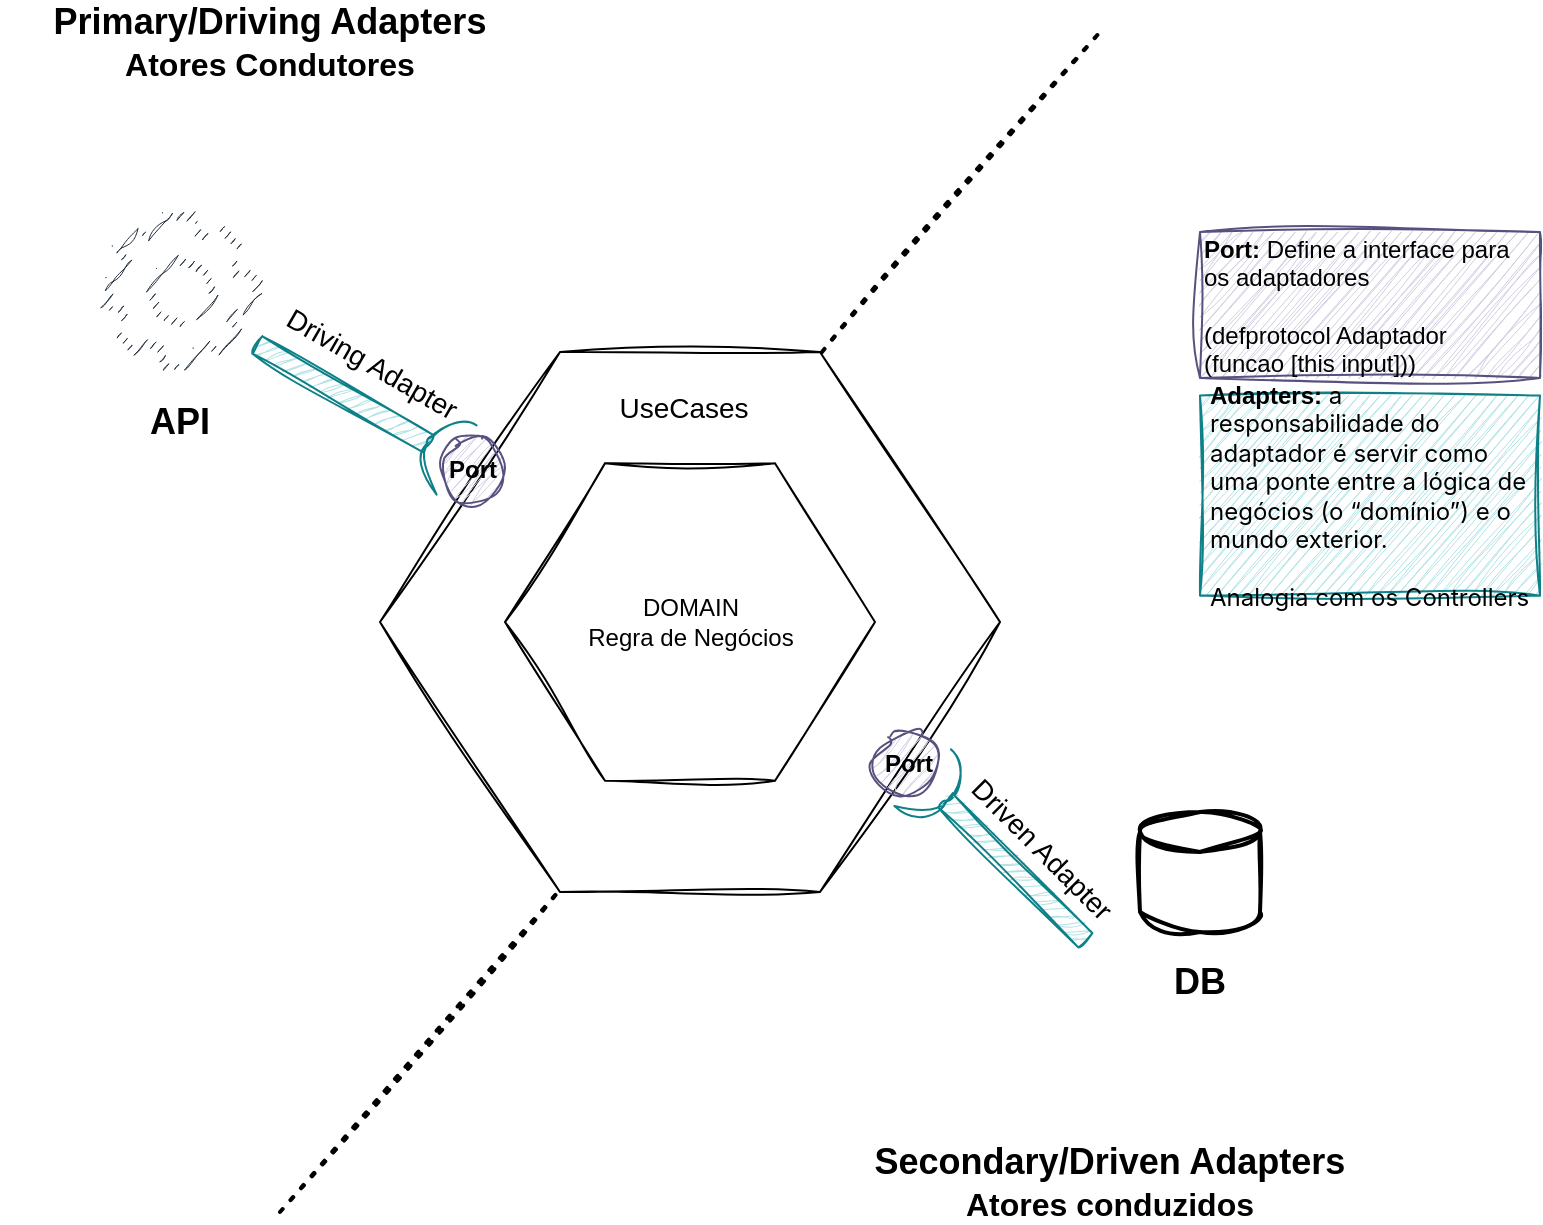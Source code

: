 <mxfile version="24.3.1" type="device">
  <diagram name="Página-1" id="8VjDr2cWaIA9mamHQtIF">
    <mxGraphModel dx="868" dy="481" grid="1" gridSize="10" guides="1" tooltips="1" connect="1" arrows="1" fold="1" page="1" pageScale="1" pageWidth="827" pageHeight="1169" math="0" shadow="0">
      <root>
        <mxCell id="0" />
        <mxCell id="1" parent="0" />
        <mxCell id="1HxdNLAlAqNy2A0eo327-21" value="DOMAIN&lt;div&gt;Regra de Negócios&lt;/div&gt;" style="shape=hexagon;perimeter=hexagonPerimeter2;whiteSpace=wrap;html=1;fixedSize=1;size=90;sketch=1;curveFitting=1;jiggle=2;" parent="1" vertex="1">
          <mxGeometry x="240" y="200" width="310" height="270" as="geometry" />
        </mxCell>
        <mxCell id="1HxdNLAlAqNy2A0eo327-6" value="&lt;font style=&quot;font-size: 18px;&quot;&gt;&lt;b&gt;Secondary/Driven Adapters&lt;/b&gt;&lt;/font&gt;&lt;div&gt;&lt;font size=&quot;3&quot;&gt;&lt;b&gt;Atores conduzidos&lt;/b&gt;&lt;/font&gt;&lt;/div&gt;" style="text;html=1;align=center;verticalAlign=middle;whiteSpace=wrap;rounded=0;sketch=1;curveFitting=1;jiggle=2;" parent="1" vertex="1">
          <mxGeometry x="440" y="600" width="330" height="30" as="geometry" />
        </mxCell>
        <mxCell id="1HxdNLAlAqNy2A0eo327-7" value="&lt;font style=&quot;font-size: 18px;&quot;&gt;&lt;b&gt;Primary/Driving Adapters&lt;/b&gt;&lt;/font&gt;&lt;div&gt;&lt;font size=&quot;3&quot;&gt;&lt;b&gt;Atores Condutores&lt;/b&gt;&lt;/font&gt;&lt;/div&gt;" style="text;html=1;align=center;verticalAlign=middle;whiteSpace=wrap;rounded=0;sketch=1;curveFitting=1;jiggle=2;" parent="1" vertex="1">
          <mxGeometry x="50" y="30" width="270" height="30" as="geometry" />
        </mxCell>
        <mxCell id="1HxdNLAlAqNy2A0eo327-18" value="DOMAIN&lt;div&gt;Regra de Negócios&lt;/div&gt;" style="shape=hexagon;perimeter=hexagonPerimeter2;whiteSpace=wrap;html=1;fixedSize=1;size=50;sketch=1;curveFitting=1;jiggle=2;" parent="1" vertex="1">
          <mxGeometry x="302.5" y="255.63" width="185" height="158.75" as="geometry" />
        </mxCell>
        <mxCell id="1HxdNLAlAqNy2A0eo327-22" value="&lt;font style=&quot;font-size: 14px;&quot;&gt;Driving Adapter&amp;nbsp;&lt;/font&gt;" style="text;html=1;align=center;verticalAlign=middle;whiteSpace=wrap;rounded=0;rotation=30;sketch=1;curveFitting=1;jiggle=2;" parent="1" vertex="1">
          <mxGeometry x="158" y="191.81" width="160" height="30" as="geometry" />
        </mxCell>
        <mxCell id="1HxdNLAlAqNy2A0eo327-29" value="&lt;font style=&quot;font-size: 14px;&quot;&gt;Driven Adapter&amp;nbsp;&lt;/font&gt;" style="text;html=1;align=center;verticalAlign=middle;whiteSpace=wrap;rounded=0;rotation=45;sketch=1;curveFitting=1;jiggle=2;" parent="1" vertex="1">
          <mxGeometry x="493" y="435" width="159" height="30" as="geometry" />
        </mxCell>
        <mxCell id="1HxdNLAlAqNy2A0eo327-31" value="Port" style="ellipse;whiteSpace=wrap;html=1;aspect=fixed;sketch=1;curveFitting=1;jiggle=2;fontStyle=1;fillColor=#d0cee2;strokeColor=#56517e;" parent="1" vertex="1">
          <mxGeometry x="270" y="243" width="32.5" height="32.5" as="geometry" />
        </mxCell>
        <mxCell id="1HxdNLAlAqNy2A0eo327-32" value="Port" style="ellipse;whiteSpace=wrap;html=1;aspect=fixed;fillColor=#d0cee2;sketch=1;curveFitting=1;jiggle=2;strokeWidth=1;strokeColor=#56517e;fontStyle=1" parent="1" vertex="1">
          <mxGeometry x="487.5" y="390" width="32.5" height="32.5" as="geometry" />
        </mxCell>
        <mxCell id="1HxdNLAlAqNy2A0eo327-35" value="" style="group;shadow=0;glass=0;fillColor=none;" parent="1" vertex="1" connectable="0">
          <mxGeometry x="100" y="130" width="80" height="120" as="geometry" />
        </mxCell>
        <mxCell id="1HxdNLAlAqNy2A0eo327-12" value="" style="sketch=1;outlineConnect=0;fontColor=#232F3E;gradientColor=none;fillColor=#232F3D;strokeColor=none;dashed=0;verticalLabelPosition=bottom;verticalAlign=top;align=center;html=1;fontSize=12;fontStyle=0;aspect=fixed;pointerEvents=1;shape=mxgraph.aws4.gear;curveFitting=1;jiggle=2;" parent="1HxdNLAlAqNy2A0eo327-35" vertex="1">
          <mxGeometry width="78" height="78" as="geometry" />
        </mxCell>
        <mxCell id="1HxdNLAlAqNy2A0eo327-15" value="&lt;font style=&quot;font-size: 18px;&quot;&gt;&lt;b&gt;API&lt;/b&gt;&lt;/font&gt;" style="text;html=1;align=center;verticalAlign=middle;whiteSpace=wrap;rounded=0;sketch=1;curveFitting=1;jiggle=2;" parent="1HxdNLAlAqNy2A0eo327-35" vertex="1">
          <mxGeometry y="90" width="80" height="30" as="geometry" />
        </mxCell>
        <mxCell id="1HxdNLAlAqNy2A0eo327-37" value="" style="group;sketch=1;curveFitting=1;jiggle=2;" parent="1" vertex="1" connectable="0">
          <mxGeometry x="620" y="430" width="60" height="100" as="geometry" />
        </mxCell>
        <mxCell id="1HxdNLAlAqNy2A0eo327-9" value="" style="strokeWidth=2;html=1;shape=mxgraph.flowchart.database;whiteSpace=wrap;sketch=1;curveFitting=1;jiggle=2;" parent="1HxdNLAlAqNy2A0eo327-37" vertex="1">
          <mxGeometry width="60" height="60" as="geometry" />
        </mxCell>
        <mxCell id="1HxdNLAlAqNy2A0eo327-16" value="&lt;font style=&quot;font-size: 18px;&quot;&gt;&lt;b&gt;DB&lt;/b&gt;&lt;/font&gt;" style="text;html=1;align=center;verticalAlign=middle;whiteSpace=wrap;rounded=0;sketch=1;curveFitting=1;jiggle=2;" parent="1HxdNLAlAqNy2A0eo327-37" vertex="1">
          <mxGeometry y="70" width="60" height="30" as="geometry" />
        </mxCell>
        <mxCell id="1HxdNLAlAqNy2A0eo327-38" value="" style="endArrow=none;dashed=1;html=1;dashPattern=1 3;strokeWidth=2;rounded=0;sketch=1;curveFitting=1;jiggle=2;" parent="1" edge="1">
          <mxGeometry width="50" height="50" relative="1" as="geometry">
            <mxPoint x="461" y="200" as="sourcePoint" />
            <mxPoint x="600" y="40" as="targetPoint" />
          </mxGeometry>
        </mxCell>
        <mxCell id="1HxdNLAlAqNy2A0eo327-40" value="" style="endArrow=none;dashed=1;html=1;dashPattern=1 3;strokeWidth=2;rounded=0;sketch=1;curveFitting=1;jiggle=2;" parent="1" edge="1">
          <mxGeometry width="50" height="50" relative="1" as="geometry">
            <mxPoint x="190" y="630" as="sourcePoint" />
            <mxPoint x="329" y="470" as="targetPoint" />
          </mxGeometry>
        </mxCell>
        <mxCell id="ibkfjjVQolBLVL91852p-1" value="&lt;font style=&quot;font-size: 14px;&quot;&gt;UseCases&lt;/font&gt;" style="text;html=1;align=center;verticalAlign=middle;whiteSpace=wrap;rounded=0;" vertex="1" parent="1">
          <mxGeometry x="362" y="213" width="60" height="30" as="geometry" />
        </mxCell>
        <mxCell id="ibkfjjVQolBLVL91852p-4" value="" style="pointerEvents=1;verticalLabelPosition=bottom;shadow=0;dashed=0;align=center;html=1;verticalAlign=top;shape=mxgraph.electrical.miscellaneous.adapter;rotation=135;direction=south;sketch=1;curveFitting=1;jiggle=2;fillColor=#b0e3e6;strokeColor=#0e8088;" vertex="1" parent="1">
          <mxGeometry x="532" y="396" width="40" height="115" as="geometry" />
        </mxCell>
        <mxCell id="ibkfjjVQolBLVL91852p-7" value="" style="pointerEvents=1;verticalLabelPosition=bottom;shadow=0;dashed=0;align=center;html=1;verticalAlign=top;shape=mxgraph.electrical.miscellaneous.adapter;rotation=30;fillColor=#b0e3e6;strokeColor=#0e8088;sketch=1;curveFitting=1;jiggle=2;" vertex="1" parent="1">
          <mxGeometry x="171" y="205.25" width="115" height="40" as="geometry" />
        </mxCell>
        <mxCell id="ibkfjjVQolBLVL91852p-16" value="&lt;b&gt;Port:&lt;/b&gt; Define a interface para os adaptadores&lt;div&gt;&lt;br&gt;&lt;div&gt;(defprotocol Adaptador&lt;/div&gt;&lt;div&gt;(funcao [this input]))&lt;/div&gt;&lt;/div&gt;" style="text;html=1;align=left;verticalAlign=middle;whiteSpace=wrap;rounded=0;fillColor=#d0cee2;strokeColor=#56517e;sketch=1;curveFitting=1;jiggle=2;" vertex="1" parent="1">
          <mxGeometry x="650" y="140" width="170" height="73" as="geometry" />
        </mxCell>
        <mxCell id="ibkfjjVQolBLVL91852p-21" value="&lt;font style=&quot;font-size: 12px;&quot;&gt;&lt;b&gt;Adapters:&lt;/b&gt;&amp;nbsp;&lt;span style=&quot;font-family: -apple-system, Roboto, SegoeUI, &amp;quot;Segoe UI&amp;quot;, &amp;quot;Helvetica Neue&amp;quot;, Helvetica, &amp;quot;Microsoft YaHei&amp;quot;, &amp;quot;Meiryo UI&amp;quot;, Meiryo, &amp;quot;Arial Unicode MS&amp;quot;, sans-serif;&quot;&gt;a responsabilidade do adaptador é servir como uma ponte entre a lógica de negócios (o “domínio”) e o mundo exterior.&lt;/span&gt;&lt;/font&gt;&lt;div&gt;&lt;font style=&quot;font-size: 12px;&quot;&gt;&lt;span style=&quot;font-family: -apple-system, Roboto, SegoeUI, &amp;quot;Segoe UI&amp;quot;, &amp;quot;Helvetica Neue&amp;quot;, Helvetica, &amp;quot;Microsoft YaHei&amp;quot;, &amp;quot;Meiryo UI&amp;quot;, Meiryo, &amp;quot;Arial Unicode MS&amp;quot;, sans-serif;&quot;&gt;&lt;br&gt;&lt;/span&gt;&lt;/font&gt;&lt;/div&gt;&lt;div&gt;&lt;font style=&quot;font-size: 12px;&quot;&gt;&lt;span style=&quot;font-family: -apple-system, Roboto, SegoeUI, &amp;quot;Segoe UI&amp;quot;, &amp;quot;Helvetica Neue&amp;quot;, Helvetica, &amp;quot;Microsoft YaHei&amp;quot;, &amp;quot;Meiryo UI&amp;quot;, Meiryo, &amp;quot;Arial Unicode MS&amp;quot;, sans-serif;&quot;&gt;Analogia com os Controllers&lt;/span&gt;&lt;/font&gt;&lt;/div&gt;" style="text;html=1;align=left;verticalAlign=middle;whiteSpace=wrap;rounded=0;fillColor=#b0e3e6;strokeColor=#0e8088;sketch=1;curveFitting=1;jiggle=2;spacingLeft=3;" vertex="1" parent="1">
          <mxGeometry x="650" y="221.81" width="170" height="100" as="geometry" />
        </mxCell>
      </root>
    </mxGraphModel>
  </diagram>
</mxfile>
